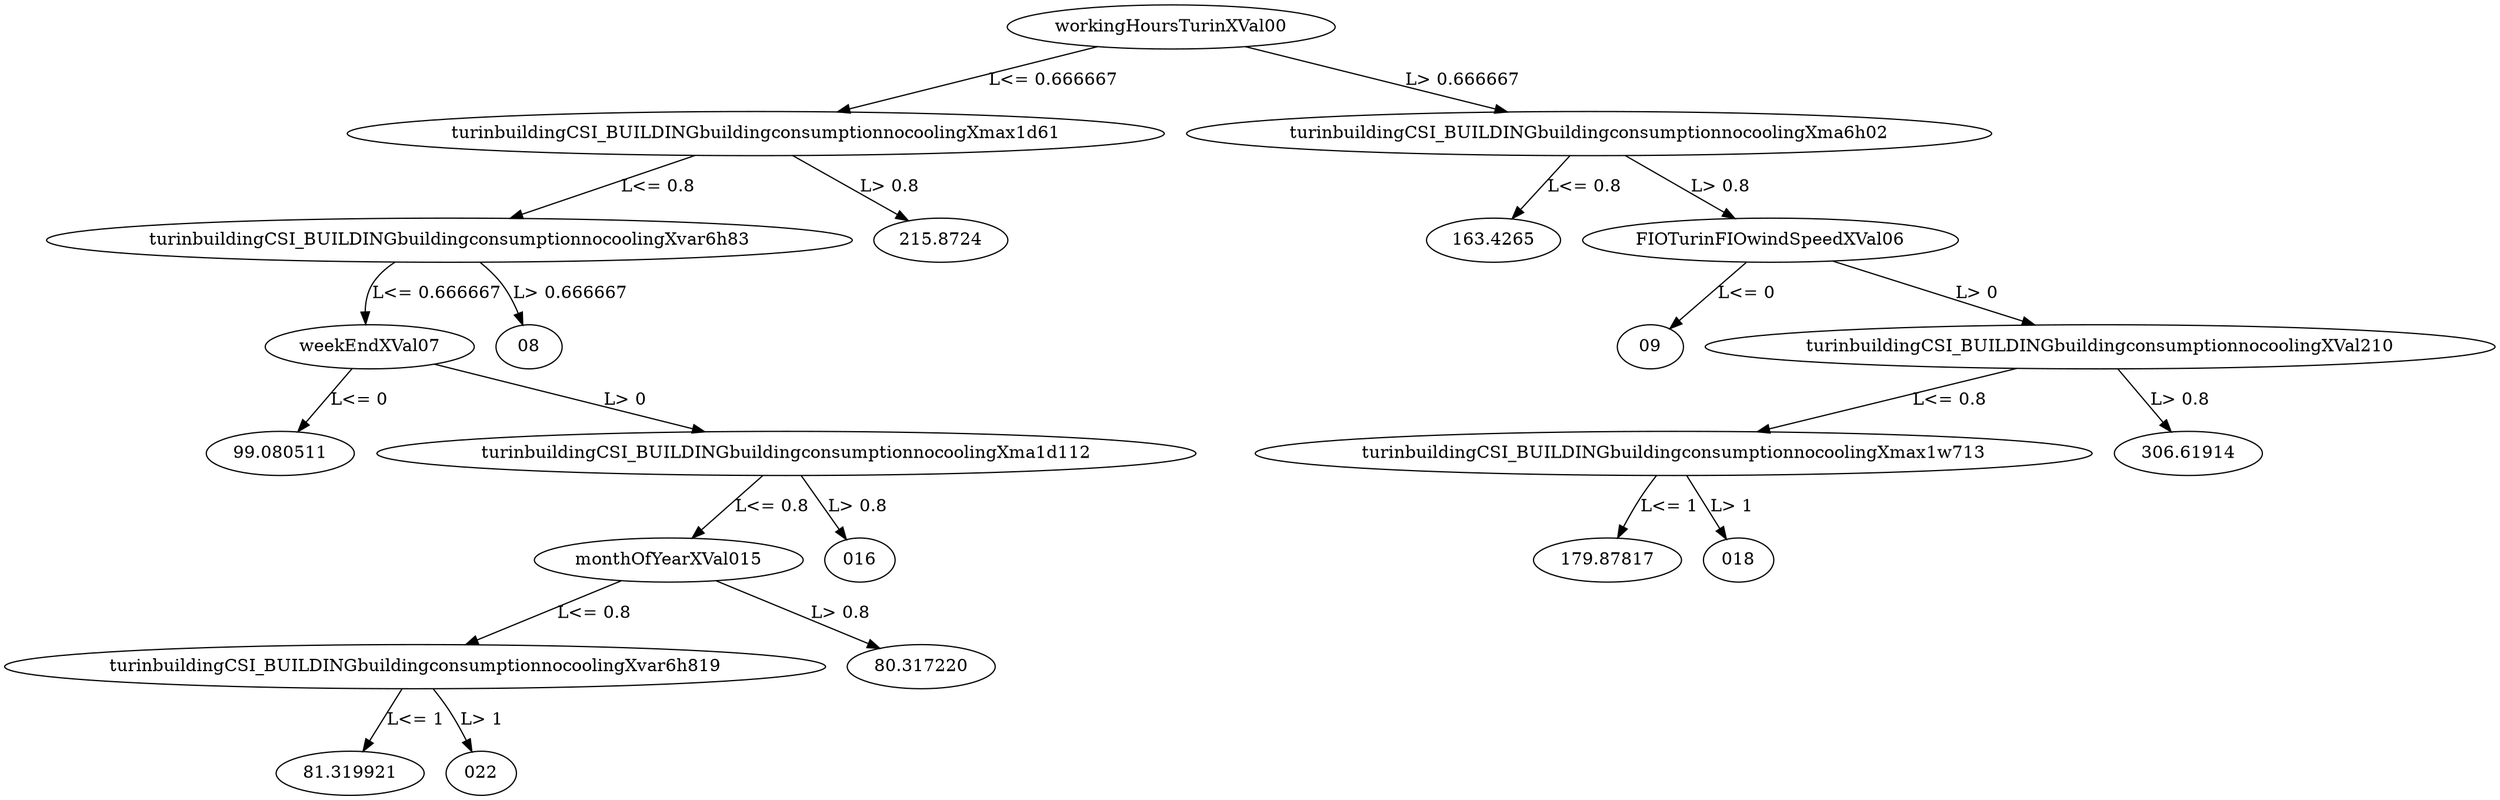 digraph dt_fig {
	workingHoursTurinXVal00 -> turinbuildingCSI_BUILDINGbuildingconsumptionnocoolingXmax1d61 [label="L<= 0.666667"];
	workingHoursTurinXVal00 -> turinbuildingCSI_BUILDINGbuildingconsumptionnocoolingXma6h02 [label="L> 0.666667"];
	turinbuildingCSI_BUILDINGbuildingconsumptionnocoolingXmax1d61 -> turinbuildingCSI_BUILDINGbuildingconsumptionnocoolingXvar6h83 [label="L<= 0.8"];
	turinbuildingCSI_BUILDINGbuildingconsumptionnocoolingXmax1d61 -> "215.8724" [label="L> 0.8"];
	turinbuildingCSI_BUILDINGbuildingconsumptionnocoolingXma6h02 -> "163.4265" [label="L<= 0.8"];
	turinbuildingCSI_BUILDINGbuildingconsumptionnocoolingXma6h02 -> FIOTurinFIOwindSpeedXVal06 [label="L> 0.8"];
	turinbuildingCSI_BUILDINGbuildingconsumptionnocoolingXvar6h83 -> weekEndXVal07 [label="L<= 0.666667"];
	turinbuildingCSI_BUILDINGbuildingconsumptionnocoolingXvar6h83 -> "08" [label="L> 0.666667"];
	FIOTurinFIOwindSpeedXVal06 -> "09" [label="L<= 0"];
	FIOTurinFIOwindSpeedXVal06 -> turinbuildingCSI_BUILDINGbuildingconsumptionnocoolingXVal210 [label="L> 0"];
	weekEndXVal07 -> "99.080511" [label="L<= 0"];
	weekEndXVal07 -> turinbuildingCSI_BUILDINGbuildingconsumptionnocoolingXma1d112 [label="L> 0"];
	turinbuildingCSI_BUILDINGbuildingconsumptionnocoolingXVal210 -> turinbuildingCSI_BUILDINGbuildingconsumptionnocoolingXmax1w713 [label="L<= 0.8"];
	turinbuildingCSI_BUILDINGbuildingconsumptionnocoolingXVal210 -> "306.61914" [label="L> 0.8"];
	turinbuildingCSI_BUILDINGbuildingconsumptionnocoolingXma1d112 -> monthOfYearXVal015 [label="L<= 0.8"];
	turinbuildingCSI_BUILDINGbuildingconsumptionnocoolingXma1d112 -> "016" [label="L> 0.8"];
	turinbuildingCSI_BUILDINGbuildingconsumptionnocoolingXmax1w713 -> "179.87817" [label="L<= 1"];
	turinbuildingCSI_BUILDINGbuildingconsumptionnocoolingXmax1w713 -> "018" [label="L> 1"];
	monthOfYearXVal015 -> turinbuildingCSI_BUILDINGbuildingconsumptionnocoolingXvar6h819 [label="L<= 0.8"];
	monthOfYearXVal015 -> "80.317220" [label="L> 0.8"];
	turinbuildingCSI_BUILDINGbuildingconsumptionnocoolingXvar6h819 -> "81.319921" [label="L<= 1"];
	turinbuildingCSI_BUILDINGbuildingconsumptionnocoolingXvar6h819 -> "022" [label="L> 1"];
}
